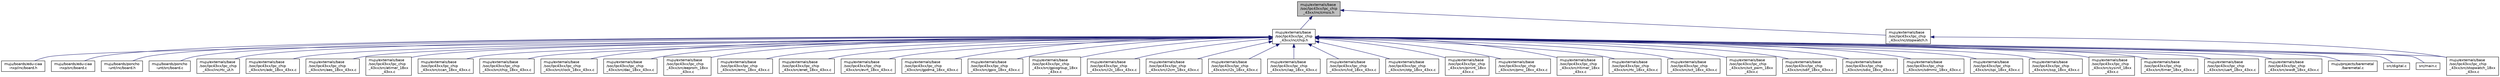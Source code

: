 digraph "muju/externals/base/soc/lpc43xx/lpc_chip_43xx/inc/cmsis.h"
{
  edge [fontname="Helvetica",fontsize="10",labelfontname="Helvetica",labelfontsize="10"];
  node [fontname="Helvetica",fontsize="10",shape=record];
  Node5 [label="muju/externals/base\l/soc/lpc43xx/lpc_chip\l_43xx/inc/cmsis.h",height=0.2,width=0.4,color="black", fillcolor="grey75", style="filled", fontcolor="black"];
  Node5 -> Node6 [dir="back",color="midnightblue",fontsize="10",style="solid",fontname="Helvetica"];
  Node6 [label="muju/externals/base\l/soc/lpc43xx/lpc_chip\l_43xx/inc/chip.h",height=0.2,width=0.4,color="black", fillcolor="white", style="filled",URL="$chip_8h.html"];
  Node6 -> Node7 [dir="back",color="midnightblue",fontsize="10",style="solid",fontname="Helvetica"];
  Node7 [label="muju/boards/edu-ciaa\l-nxp/inc/board.h",height=0.2,width=0.4,color="black", fillcolor="white", style="filled",URL="$edu-ciaa-nxp_2inc_2board_8h.html"];
  Node6 -> Node8 [dir="back",color="midnightblue",fontsize="10",style="solid",fontname="Helvetica"];
  Node8 [label="muju/boards/edu-ciaa\l-nxp/src/board.c",height=0.2,width=0.4,color="black", fillcolor="white", style="filled",URL="$edu-ciaa-nxp_2src_2board_8c.html"];
  Node6 -> Node9 [dir="back",color="midnightblue",fontsize="10",style="solid",fontname="Helvetica"];
  Node9 [label="muju/boards/poncho\l-unt/inc/board.h",height=0.2,width=0.4,color="black", fillcolor="white", style="filled",URL="$poncho-unt_2inc_2board_8h.html"];
  Node6 -> Node10 [dir="back",color="midnightblue",fontsize="10",style="solid",fontname="Helvetica"];
  Node10 [label="muju/boards/poncho\l-unt/src/board.c",height=0.2,width=0.4,color="black", fillcolor="white", style="filled",URL="$poncho-unt_2src_2board_8c.html"];
  Node6 -> Node11 [dir="back",color="midnightblue",fontsize="10",style="solid",fontname="Helvetica"];
  Node11 [label="muju/externals/base\l/soc/lpc43xx/lpc_chip\l_43xx/inc/rtc_ut.h",height=0.2,width=0.4,color="black", fillcolor="white", style="filled",URL="$rtc__ut_8h.html"];
  Node6 -> Node12 [dir="back",color="midnightblue",fontsize="10",style="solid",fontname="Helvetica"];
  Node12 [label="muju/externals/base\l/soc/lpc43xx/lpc_chip\l_43xx/src/adc_18xx_43xx.c",height=0.2,width=0.4,color="black", fillcolor="white", style="filled",URL="$adc__18xx__43xx_8c.html"];
  Node6 -> Node13 [dir="back",color="midnightblue",fontsize="10",style="solid",fontname="Helvetica"];
  Node13 [label="muju/externals/base\l/soc/lpc43xx/lpc_chip\l_43xx/src/aes_18xx_43xx.c",height=0.2,width=0.4,color="black", fillcolor="white", style="filled",URL="$aes__18xx__43xx_8c.html"];
  Node6 -> Node14 [dir="back",color="midnightblue",fontsize="10",style="solid",fontname="Helvetica"];
  Node14 [label="muju/externals/base\l/soc/lpc43xx/lpc_chip\l_43xx/src/atimer_18xx\l_43xx.c",height=0.2,width=0.4,color="black", fillcolor="white", style="filled",URL="$atimer__18xx__43xx_8c.html"];
  Node6 -> Node15 [dir="back",color="midnightblue",fontsize="10",style="solid",fontname="Helvetica"];
  Node15 [label="muju/externals/base\l/soc/lpc43xx/lpc_chip\l_43xx/src/ccan_18xx_43xx.c",height=0.2,width=0.4,color="black", fillcolor="white", style="filled",URL="$ccan__18xx__43xx_8c.html"];
  Node6 -> Node16 [dir="back",color="midnightblue",fontsize="10",style="solid",fontname="Helvetica"];
  Node16 [label="muju/externals/base\l/soc/lpc43xx/lpc_chip\l_43xx/src/chip_18xx_43xx.c",height=0.2,width=0.4,color="black", fillcolor="white", style="filled",URL="$chip__18xx__43xx_8c.html"];
  Node6 -> Node17 [dir="back",color="midnightblue",fontsize="10",style="solid",fontname="Helvetica"];
  Node17 [label="muju/externals/base\l/soc/lpc43xx/lpc_chip\l_43xx/src/clock_18xx_43xx.c",height=0.2,width=0.4,color="black", fillcolor="white", style="filled",URL="$clock__18xx__43xx_8c.html"];
  Node6 -> Node18 [dir="back",color="midnightblue",fontsize="10",style="solid",fontname="Helvetica"];
  Node18 [label="muju/externals/base\l/soc/lpc43xx/lpc_chip\l_43xx/src/dac_18xx_43xx.c",height=0.2,width=0.4,color="black", fillcolor="white", style="filled",URL="$dac__18xx__43xx_8c.html"];
  Node6 -> Node19 [dir="back",color="midnightblue",fontsize="10",style="solid",fontname="Helvetica"];
  Node19 [label="muju/externals/base\l/soc/lpc43xx/lpc_chip\l_43xx/src/eeprom_18xx\l_43xx.c",height=0.2,width=0.4,color="black", fillcolor="white", style="filled",URL="$eeprom__18xx__43xx_8c.html"];
  Node6 -> Node20 [dir="back",color="midnightblue",fontsize="10",style="solid",fontname="Helvetica"];
  Node20 [label="muju/externals/base\l/soc/lpc43xx/lpc_chip\l_43xx/src/emc_18xx_43xx.c",height=0.2,width=0.4,color="black", fillcolor="white", style="filled",URL="$emc__18xx__43xx_8c.html"];
  Node6 -> Node21 [dir="back",color="midnightblue",fontsize="10",style="solid",fontname="Helvetica"];
  Node21 [label="muju/externals/base\l/soc/lpc43xx/lpc_chip\l_43xx/src/enet_18xx_43xx.c",height=0.2,width=0.4,color="black", fillcolor="white", style="filled",URL="$enet__18xx__43xx_8c.html"];
  Node6 -> Node22 [dir="back",color="midnightblue",fontsize="10",style="solid",fontname="Helvetica"];
  Node22 [label="muju/externals/base\l/soc/lpc43xx/lpc_chip\l_43xx/src/evrt_18xx_43xx.c",height=0.2,width=0.4,color="black", fillcolor="white", style="filled",URL="$evrt__18xx__43xx_8c.html"];
  Node6 -> Node23 [dir="back",color="midnightblue",fontsize="10",style="solid",fontname="Helvetica"];
  Node23 [label="muju/externals/base\l/soc/lpc43xx/lpc_chip\l_43xx/src/gpdma_18xx_43xx.c",height=0.2,width=0.4,color="black", fillcolor="white", style="filled",URL="$gpdma__18xx__43xx_8c.html"];
  Node6 -> Node24 [dir="back",color="midnightblue",fontsize="10",style="solid",fontname="Helvetica"];
  Node24 [label="muju/externals/base\l/soc/lpc43xx/lpc_chip\l_43xx/src/gpio_18xx_43xx.c",height=0.2,width=0.4,color="black", fillcolor="white", style="filled",URL="$gpio__18xx__43xx_8c.html"];
  Node6 -> Node25 [dir="back",color="midnightblue",fontsize="10",style="solid",fontname="Helvetica"];
  Node25 [label="muju/externals/base\l/soc/lpc43xx/lpc_chip\l_43xx/src/gpiogroup_18xx\l_43xx.c",height=0.2,width=0.4,color="black", fillcolor="white", style="filled",URL="$gpiogroup__18xx__43xx_8c.html"];
  Node6 -> Node26 [dir="back",color="midnightblue",fontsize="10",style="solid",fontname="Helvetica"];
  Node26 [label="muju/externals/base\l/soc/lpc43xx/lpc_chip\l_43xx/src/i2c_18xx_43xx.c",height=0.2,width=0.4,color="black", fillcolor="white", style="filled",URL="$i2c__18xx__43xx_8c.html"];
  Node6 -> Node27 [dir="back",color="midnightblue",fontsize="10",style="solid",fontname="Helvetica"];
  Node27 [label="muju/externals/base\l/soc/lpc43xx/lpc_chip\l_43xx/src/i2cm_18xx_43xx.c",height=0.2,width=0.4,color="black", fillcolor="white", style="filled",URL="$i2cm__18xx__43xx_8c.html"];
  Node6 -> Node28 [dir="back",color="midnightblue",fontsize="10",style="solid",fontname="Helvetica"];
  Node28 [label="muju/externals/base\l/soc/lpc43xx/lpc_chip\l_43xx/src/i2s_18xx_43xx.c",height=0.2,width=0.4,color="black", fillcolor="white", style="filled",URL="$i2s__18xx__43xx_8c.html"];
  Node6 -> Node29 [dir="back",color="midnightblue",fontsize="10",style="solid",fontname="Helvetica"];
  Node29 [label="muju/externals/base\l/soc/lpc43xx/lpc_chip\l_43xx/src/iap_18xx_43xx.c",height=0.2,width=0.4,color="black", fillcolor="white", style="filled",URL="$iap__18xx__43xx_8c.html"];
  Node6 -> Node30 [dir="back",color="midnightblue",fontsize="10",style="solid",fontname="Helvetica"];
  Node30 [label="muju/externals/base\l/soc/lpc43xx/lpc_chip\l_43xx/src/lcd_18xx_43xx.c",height=0.2,width=0.4,color="black", fillcolor="white", style="filled",URL="$lcd__18xx__43xx_8c.html"];
  Node6 -> Node31 [dir="back",color="midnightblue",fontsize="10",style="solid",fontname="Helvetica"];
  Node31 [label="muju/externals/base\l/soc/lpc43xx/lpc_chip\l_43xx/src/otp_18xx_43xx.c",height=0.2,width=0.4,color="black", fillcolor="white", style="filled",URL="$otp__18xx__43xx_8c.html"];
  Node6 -> Node32 [dir="back",color="midnightblue",fontsize="10",style="solid",fontname="Helvetica"];
  Node32 [label="muju/externals/base\l/soc/lpc43xx/lpc_chip\l_43xx/src/pinint_18xx\l_43xx.c",height=0.2,width=0.4,color="black", fillcolor="white", style="filled",URL="$pinint__18xx__43xx_8c.html"];
  Node6 -> Node33 [dir="back",color="midnightblue",fontsize="10",style="solid",fontname="Helvetica"];
  Node33 [label="muju/externals/base\l/soc/lpc43xx/lpc_chip\l_43xx/src/pmc_18xx_43xx.c",height=0.2,width=0.4,color="black", fillcolor="white", style="filled",URL="$pmc__18xx__43xx_8c.html"];
  Node6 -> Node34 [dir="back",color="midnightblue",fontsize="10",style="solid",fontname="Helvetica"];
  Node34 [label="muju/externals/base\l/soc/lpc43xx/lpc_chip\l_43xx/src/ritimer_18xx\l_43xx.c",height=0.2,width=0.4,color="black", fillcolor="white", style="filled",URL="$ritimer__18xx__43xx_8c.html"];
  Node6 -> Node35 [dir="back",color="midnightblue",fontsize="10",style="solid",fontname="Helvetica"];
  Node35 [label="muju/externals/base\l/soc/lpc43xx/lpc_chip\l_43xx/src/rtc_18xx_43xx.c",height=0.2,width=0.4,color="black", fillcolor="white", style="filled",URL="$rtc__18xx__43xx_8c.html"];
  Node6 -> Node36 [dir="back",color="midnightblue",fontsize="10",style="solid",fontname="Helvetica"];
  Node36 [label="muju/externals/base\l/soc/lpc43xx/lpc_chip\l_43xx/src/sct_18xx_43xx.c",height=0.2,width=0.4,color="black", fillcolor="white", style="filled",URL="$sct__18xx__43xx_8c.html"];
  Node6 -> Node37 [dir="back",color="midnightblue",fontsize="10",style="solid",fontname="Helvetica"];
  Node37 [label="muju/externals/base\l/soc/lpc43xx/lpc_chip\l_43xx/src/sct_pwm_18xx\l_43xx.c",height=0.2,width=0.4,color="black", fillcolor="white", style="filled",URL="$sct__pwm__18xx__43xx_8c.html"];
  Node6 -> Node38 [dir="back",color="midnightblue",fontsize="10",style="solid",fontname="Helvetica"];
  Node38 [label="muju/externals/base\l/soc/lpc43xx/lpc_chip\l_43xx/src/sdif_18xx_43xx.c",height=0.2,width=0.4,color="black", fillcolor="white", style="filled",URL="$sdif__18xx__43xx_8c.html"];
  Node6 -> Node39 [dir="back",color="midnightblue",fontsize="10",style="solid",fontname="Helvetica"];
  Node39 [label="muju/externals/base\l/soc/lpc43xx/lpc_chip\l_43xx/src/sdio_18xx_43xx.c",height=0.2,width=0.4,color="black", fillcolor="white", style="filled",URL="$sdio__18xx__43xx_8c.html"];
  Node6 -> Node40 [dir="back",color="midnightblue",fontsize="10",style="solid",fontname="Helvetica"];
  Node40 [label="muju/externals/base\l/soc/lpc43xx/lpc_chip\l_43xx/src/sdmmc_18xx_43xx.c",height=0.2,width=0.4,color="black", fillcolor="white", style="filled",URL="$sdmmc__18xx__43xx_8c.html"];
  Node6 -> Node41 [dir="back",color="midnightblue",fontsize="10",style="solid",fontname="Helvetica"];
  Node41 [label="muju/externals/base\l/soc/lpc43xx/lpc_chip\l_43xx/src/spi_18xx_43xx.c",height=0.2,width=0.4,color="black", fillcolor="white", style="filled",URL="$spi__18xx__43xx_8c.html"];
  Node6 -> Node42 [dir="back",color="midnightblue",fontsize="10",style="solid",fontname="Helvetica"];
  Node42 [label="muju/externals/base\l/soc/lpc43xx/lpc_chip\l_43xx/src/ssp_18xx_43xx.c",height=0.2,width=0.4,color="black", fillcolor="white", style="filled",URL="$ssp__18xx__43xx_8c.html"];
  Node6 -> Node43 [dir="back",color="midnightblue",fontsize="10",style="solid",fontname="Helvetica"];
  Node43 [label="muju/externals/base\l/soc/lpc43xx/lpc_chip\l_43xx/src/stopwatch_18xx\l_43xx.c",height=0.2,width=0.4,color="black", fillcolor="white", style="filled",URL="$stopwatch__18xx__43xx_8c.html"];
  Node6 -> Node44 [dir="back",color="midnightblue",fontsize="10",style="solid",fontname="Helvetica"];
  Node44 [label="muju/externals/base\l/soc/lpc43xx/lpc_chip\l_43xx/src/sysinit_18xx\l_43xx.c",height=0.2,width=0.4,color="black", fillcolor="white", style="filled",URL="$sysinit__18xx__43xx_8c.html"];
  Node6 -> Node45 [dir="back",color="midnightblue",fontsize="10",style="solid",fontname="Helvetica"];
  Node45 [label="muju/externals/base\l/soc/lpc43xx/lpc_chip\l_43xx/src/timer_18xx_43xx.c",height=0.2,width=0.4,color="black", fillcolor="white", style="filled",URL="$timer__18xx__43xx_8c.html"];
  Node6 -> Node46 [dir="back",color="midnightblue",fontsize="10",style="solid",fontname="Helvetica"];
  Node46 [label="muju/externals/base\l/soc/lpc43xx/lpc_chip\l_43xx/src/uart_18xx_43xx.c",height=0.2,width=0.4,color="black", fillcolor="white", style="filled",URL="$uart__18xx__43xx_8c.html"];
  Node6 -> Node47 [dir="back",color="midnightblue",fontsize="10",style="solid",fontname="Helvetica"];
  Node47 [label="muju/externals/base\l/soc/lpc43xx/lpc_chip\l_43xx/src/wwdt_18xx_43xx.c",height=0.2,width=0.4,color="black", fillcolor="white", style="filled",URL="$wwdt__18xx__43xx_8c.html"];
  Node6 -> Node48 [dir="back",color="midnightblue",fontsize="10",style="solid",fontname="Helvetica"];
  Node48 [label="muju/projects/baremetal\l/baremetal.c",height=0.2,width=0.4,color="black", fillcolor="white", style="filled",URL="$baremetal_8c.html"];
  Node6 -> Node49 [dir="back",color="midnightblue",fontsize="10",style="solid",fontname="Helvetica"];
  Node49 [label="src/digital.c",height=0.2,width=0.4,color="black", fillcolor="white", style="filled",URL="$src_2digital_8c.html"];
  Node6 -> Node50 [dir="back",color="midnightblue",fontsize="10",style="solid",fontname="Helvetica"];
  Node50 [label="src/main.c",height=0.2,width=0.4,color="black", fillcolor="white", style="filled",URL="$src_2main_8c.html"];
  Node5 -> Node51 [dir="back",color="midnightblue",fontsize="10",style="solid",fontname="Helvetica"];
  Node51 [label="muju/externals/base\l/soc/lpc43xx/lpc_chip\l_43xx/inc/stopwatch.h",height=0.2,width=0.4,color="black", fillcolor="white", style="filled",URL="$stopwatch_8h.html"];
  Node51 -> Node43 [dir="back",color="midnightblue",fontsize="10",style="solid",fontname="Helvetica"];
}
